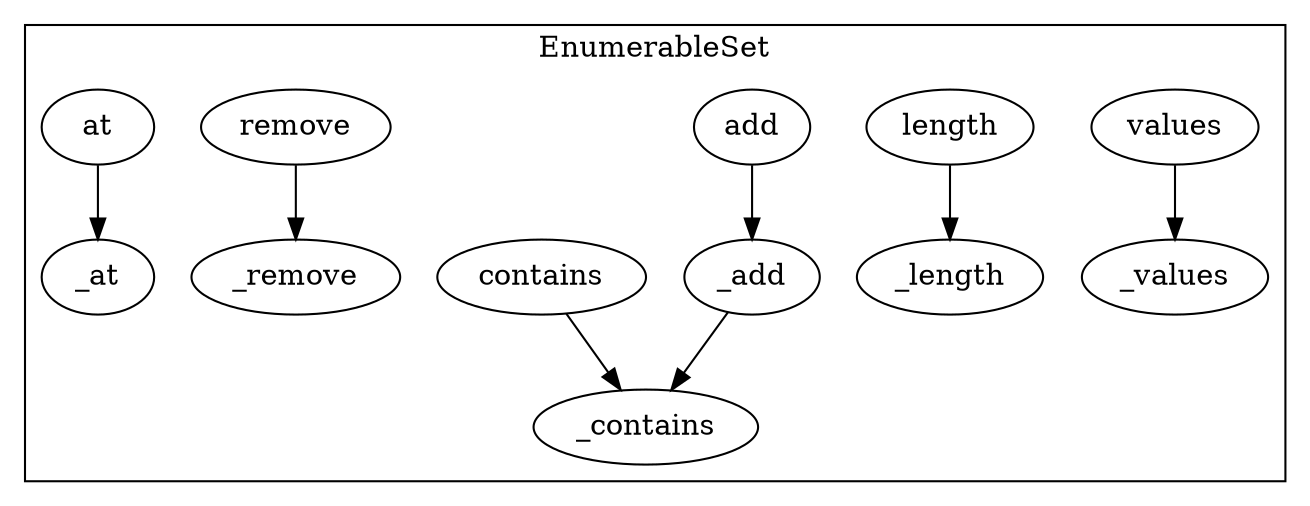 strict digraph {
subgraph cluster_3692_EnumerableSet {
label = "EnumerableSet"
"3692__at" [label="_at"]
"3692_values" [label="values"]
"3692_length" [label="length"]
"3692__add" [label="_add"]
"3692__length" [label="_length"]
"3692_add" [label="add"]
"3692_contains" [label="contains"]
"3692__remove" [label="_remove"]
"3692_remove" [label="remove"]
"3692__values" [label="_values"]
"3692_at" [label="at"]
"3692__contains" [label="_contains"]
"3692_values" -> "3692__values"
"3692_add" -> "3692__add"
"3692_at" -> "3692__at"
"3692_remove" -> "3692__remove"
"3692_length" -> "3692__length"
"3692__add" -> "3692__contains"
"3692_contains" -> "3692__contains"
}subgraph cluster_solidity {
label = "[Solidity]"
}
}